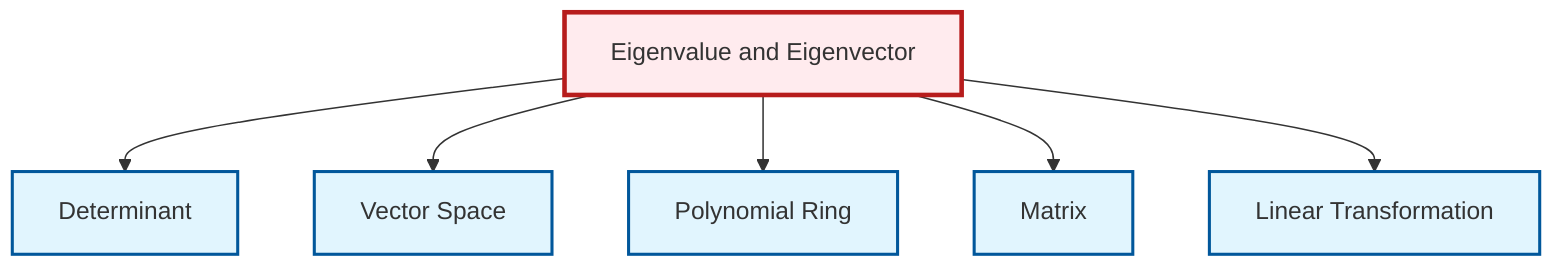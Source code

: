 graph TD
    classDef definition fill:#e1f5fe,stroke:#01579b,stroke-width:2px
    classDef theorem fill:#f3e5f5,stroke:#4a148c,stroke-width:2px
    classDef axiom fill:#fff3e0,stroke:#e65100,stroke-width:2px
    classDef example fill:#e8f5e9,stroke:#1b5e20,stroke-width:2px
    classDef current fill:#ffebee,stroke:#b71c1c,stroke-width:3px
    def-matrix["Matrix"]:::definition
    def-linear-transformation["Linear Transformation"]:::definition
    def-polynomial-ring["Polynomial Ring"]:::definition
    def-determinant["Determinant"]:::definition
    def-vector-space["Vector Space"]:::definition
    def-eigenvalue-eigenvector["Eigenvalue and Eigenvector"]:::definition
    def-eigenvalue-eigenvector --> def-determinant
    def-eigenvalue-eigenvector --> def-vector-space
    def-eigenvalue-eigenvector --> def-polynomial-ring
    def-eigenvalue-eigenvector --> def-matrix
    def-eigenvalue-eigenvector --> def-linear-transformation
    class def-eigenvalue-eigenvector current